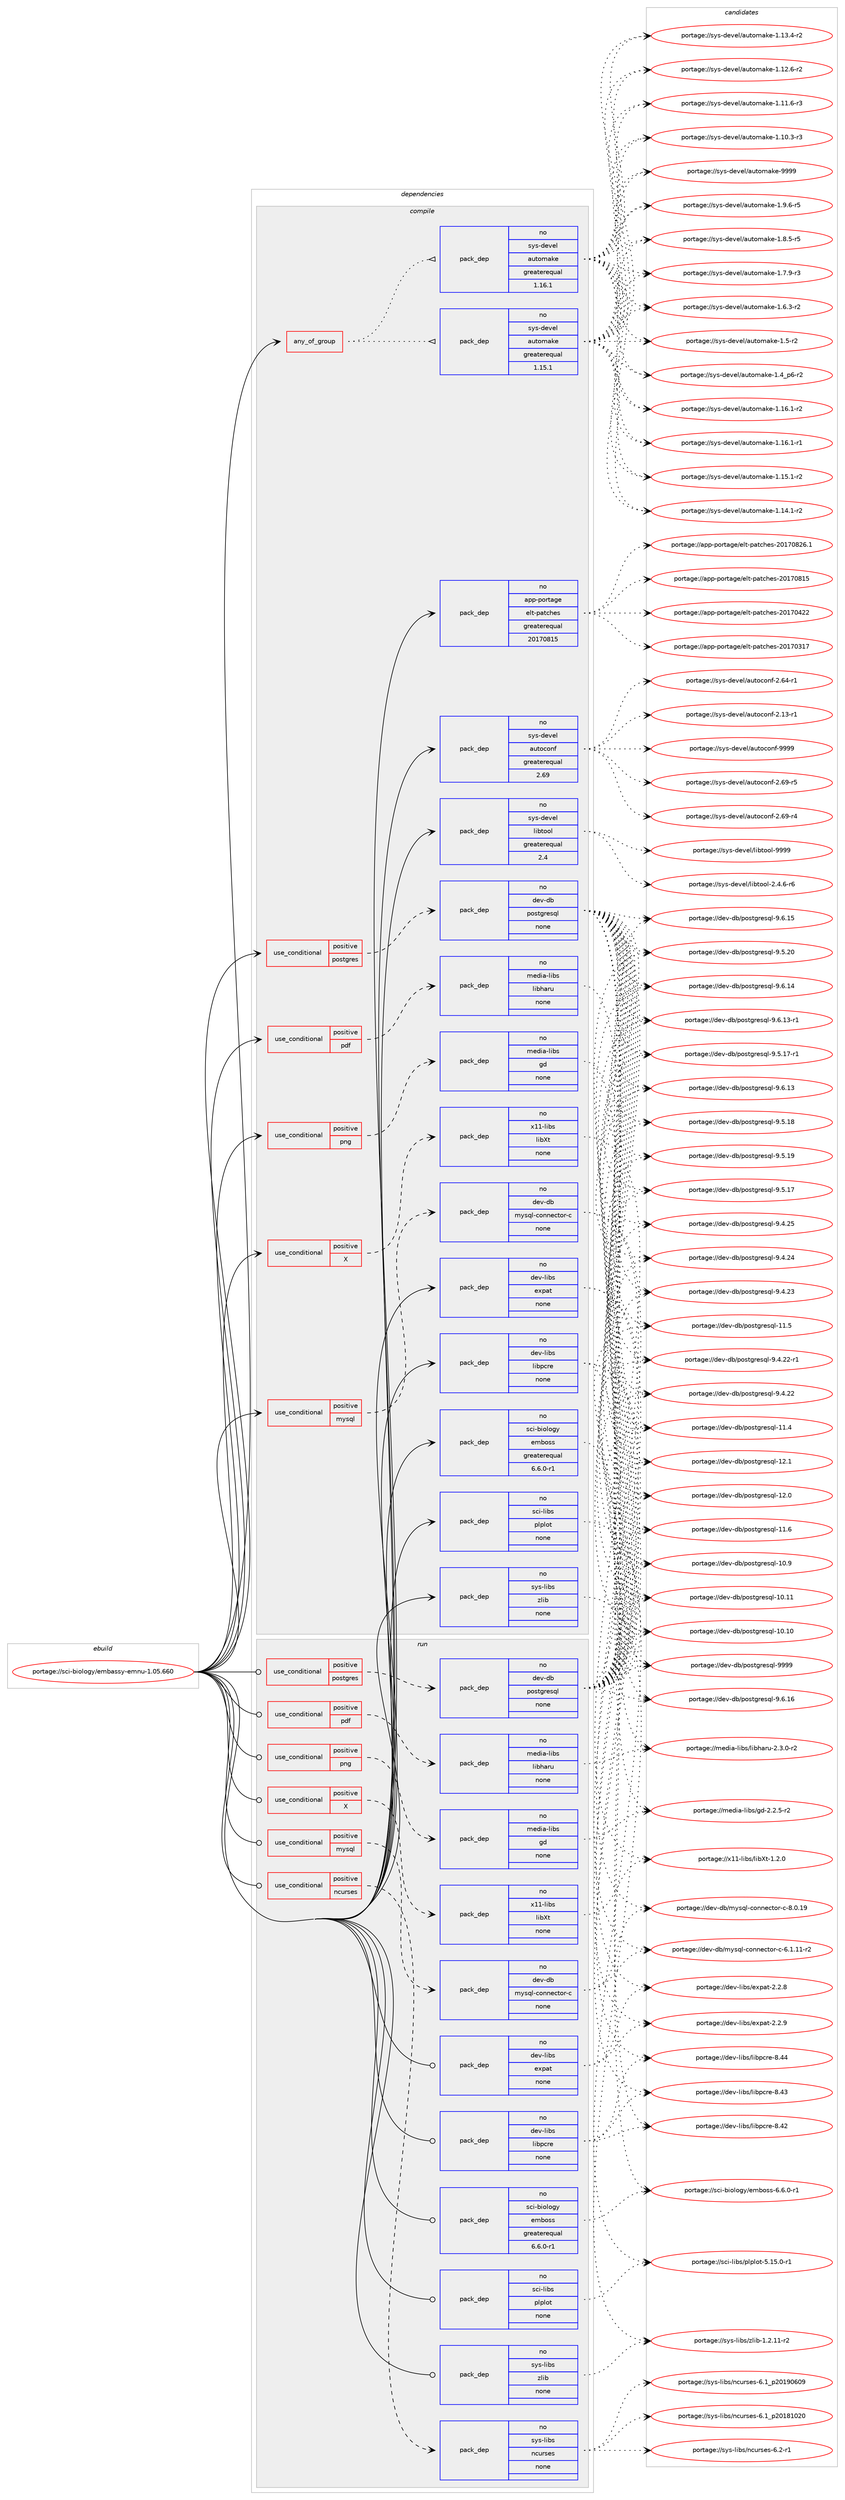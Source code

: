 digraph prolog {

# *************
# Graph options
# *************

newrank=true;
concentrate=true;
compound=true;
graph [rankdir=LR,fontname=Helvetica,fontsize=10,ranksep=1.5];#, ranksep=2.5, nodesep=0.2];
edge  [arrowhead=vee];
node  [fontname=Helvetica,fontsize=10];

# **********
# The ebuild
# **********

subgraph cluster_leftcol {
color=gray;
rank=same;
label=<<i>ebuild</i>>;
id [label="portage://sci-biology/embassy-emnu-1.05.660", color=red, width=4, href="../sci-biology/embassy-emnu-1.05.660.svg"];
}

# ****************
# The dependencies
# ****************

subgraph cluster_midcol {
color=gray;
label=<<i>dependencies</i>>;
subgraph cluster_compile {
fillcolor="#eeeeee";
style=filled;
label=<<i>compile</i>>;
subgraph any1641 {
dependency98978 [label=<<TABLE BORDER="0" CELLBORDER="1" CELLSPACING="0" CELLPADDING="4"><TR><TD CELLPADDING="10">any_of_group</TD></TR></TABLE>>, shape=none, color=red];subgraph pack77294 {
dependency98979 [label=<<TABLE BORDER="0" CELLBORDER="1" CELLSPACING="0" CELLPADDING="4" WIDTH="220"><TR><TD ROWSPAN="6" CELLPADDING="30">pack_dep</TD></TR><TR><TD WIDTH="110">no</TD></TR><TR><TD>sys-devel</TD></TR><TR><TD>automake</TD></TR><TR><TD>greaterequal</TD></TR><TR><TD>1.16.1</TD></TR></TABLE>>, shape=none, color=blue];
}
dependency98978:e -> dependency98979:w [weight=20,style="dotted",arrowhead="oinv"];
subgraph pack77295 {
dependency98980 [label=<<TABLE BORDER="0" CELLBORDER="1" CELLSPACING="0" CELLPADDING="4" WIDTH="220"><TR><TD ROWSPAN="6" CELLPADDING="30">pack_dep</TD></TR><TR><TD WIDTH="110">no</TD></TR><TR><TD>sys-devel</TD></TR><TR><TD>automake</TD></TR><TR><TD>greaterequal</TD></TR><TR><TD>1.15.1</TD></TR></TABLE>>, shape=none, color=blue];
}
dependency98978:e -> dependency98980:w [weight=20,style="dotted",arrowhead="oinv"];
}
id:e -> dependency98978:w [weight=20,style="solid",arrowhead="vee"];
subgraph cond19952 {
dependency98981 [label=<<TABLE BORDER="0" CELLBORDER="1" CELLSPACING="0" CELLPADDING="4"><TR><TD ROWSPAN="3" CELLPADDING="10">use_conditional</TD></TR><TR><TD>positive</TD></TR><TR><TD>X</TD></TR></TABLE>>, shape=none, color=red];
subgraph pack77296 {
dependency98982 [label=<<TABLE BORDER="0" CELLBORDER="1" CELLSPACING="0" CELLPADDING="4" WIDTH="220"><TR><TD ROWSPAN="6" CELLPADDING="30">pack_dep</TD></TR><TR><TD WIDTH="110">no</TD></TR><TR><TD>x11-libs</TD></TR><TR><TD>libXt</TD></TR><TR><TD>none</TD></TR><TR><TD></TD></TR></TABLE>>, shape=none, color=blue];
}
dependency98981:e -> dependency98982:w [weight=20,style="dashed",arrowhead="vee"];
}
id:e -> dependency98981:w [weight=20,style="solid",arrowhead="vee"];
subgraph cond19953 {
dependency98983 [label=<<TABLE BORDER="0" CELLBORDER="1" CELLSPACING="0" CELLPADDING="4"><TR><TD ROWSPAN="3" CELLPADDING="10">use_conditional</TD></TR><TR><TD>positive</TD></TR><TR><TD>mysql</TD></TR></TABLE>>, shape=none, color=red];
subgraph pack77297 {
dependency98984 [label=<<TABLE BORDER="0" CELLBORDER="1" CELLSPACING="0" CELLPADDING="4" WIDTH="220"><TR><TD ROWSPAN="6" CELLPADDING="30">pack_dep</TD></TR><TR><TD WIDTH="110">no</TD></TR><TR><TD>dev-db</TD></TR><TR><TD>mysql-connector-c</TD></TR><TR><TD>none</TD></TR><TR><TD></TD></TR></TABLE>>, shape=none, color=blue];
}
dependency98983:e -> dependency98984:w [weight=20,style="dashed",arrowhead="vee"];
}
id:e -> dependency98983:w [weight=20,style="solid",arrowhead="vee"];
subgraph cond19954 {
dependency98985 [label=<<TABLE BORDER="0" CELLBORDER="1" CELLSPACING="0" CELLPADDING="4"><TR><TD ROWSPAN="3" CELLPADDING="10">use_conditional</TD></TR><TR><TD>positive</TD></TR><TR><TD>pdf</TD></TR></TABLE>>, shape=none, color=red];
subgraph pack77298 {
dependency98986 [label=<<TABLE BORDER="0" CELLBORDER="1" CELLSPACING="0" CELLPADDING="4" WIDTH="220"><TR><TD ROWSPAN="6" CELLPADDING="30">pack_dep</TD></TR><TR><TD WIDTH="110">no</TD></TR><TR><TD>media-libs</TD></TR><TR><TD>libharu</TD></TR><TR><TD>none</TD></TR><TR><TD></TD></TR></TABLE>>, shape=none, color=blue];
}
dependency98985:e -> dependency98986:w [weight=20,style="dashed",arrowhead="vee"];
}
id:e -> dependency98985:w [weight=20,style="solid",arrowhead="vee"];
subgraph cond19955 {
dependency98987 [label=<<TABLE BORDER="0" CELLBORDER="1" CELLSPACING="0" CELLPADDING="4"><TR><TD ROWSPAN="3" CELLPADDING="10">use_conditional</TD></TR><TR><TD>positive</TD></TR><TR><TD>png</TD></TR></TABLE>>, shape=none, color=red];
subgraph pack77299 {
dependency98988 [label=<<TABLE BORDER="0" CELLBORDER="1" CELLSPACING="0" CELLPADDING="4" WIDTH="220"><TR><TD ROWSPAN="6" CELLPADDING="30">pack_dep</TD></TR><TR><TD WIDTH="110">no</TD></TR><TR><TD>media-libs</TD></TR><TR><TD>gd</TD></TR><TR><TD>none</TD></TR><TR><TD></TD></TR></TABLE>>, shape=none, color=blue];
}
dependency98987:e -> dependency98988:w [weight=20,style="dashed",arrowhead="vee"];
}
id:e -> dependency98987:w [weight=20,style="solid",arrowhead="vee"];
subgraph cond19956 {
dependency98989 [label=<<TABLE BORDER="0" CELLBORDER="1" CELLSPACING="0" CELLPADDING="4"><TR><TD ROWSPAN="3" CELLPADDING="10">use_conditional</TD></TR><TR><TD>positive</TD></TR><TR><TD>postgres</TD></TR></TABLE>>, shape=none, color=red];
subgraph pack77300 {
dependency98990 [label=<<TABLE BORDER="0" CELLBORDER="1" CELLSPACING="0" CELLPADDING="4" WIDTH="220"><TR><TD ROWSPAN="6" CELLPADDING="30">pack_dep</TD></TR><TR><TD WIDTH="110">no</TD></TR><TR><TD>dev-db</TD></TR><TR><TD>postgresql</TD></TR><TR><TD>none</TD></TR><TR><TD></TD></TR></TABLE>>, shape=none, color=blue];
}
dependency98989:e -> dependency98990:w [weight=20,style="dashed",arrowhead="vee"];
}
id:e -> dependency98989:w [weight=20,style="solid",arrowhead="vee"];
subgraph pack77301 {
dependency98991 [label=<<TABLE BORDER="0" CELLBORDER="1" CELLSPACING="0" CELLPADDING="4" WIDTH="220"><TR><TD ROWSPAN="6" CELLPADDING="30">pack_dep</TD></TR><TR><TD WIDTH="110">no</TD></TR><TR><TD>app-portage</TD></TR><TR><TD>elt-patches</TD></TR><TR><TD>greaterequal</TD></TR><TR><TD>20170815</TD></TR></TABLE>>, shape=none, color=blue];
}
id:e -> dependency98991:w [weight=20,style="solid",arrowhead="vee"];
subgraph pack77302 {
dependency98992 [label=<<TABLE BORDER="0" CELLBORDER="1" CELLSPACING="0" CELLPADDING="4" WIDTH="220"><TR><TD ROWSPAN="6" CELLPADDING="30">pack_dep</TD></TR><TR><TD WIDTH="110">no</TD></TR><TR><TD>dev-libs</TD></TR><TR><TD>expat</TD></TR><TR><TD>none</TD></TR><TR><TD></TD></TR></TABLE>>, shape=none, color=blue];
}
id:e -> dependency98992:w [weight=20,style="solid",arrowhead="vee"];
subgraph pack77303 {
dependency98993 [label=<<TABLE BORDER="0" CELLBORDER="1" CELLSPACING="0" CELLPADDING="4" WIDTH="220"><TR><TD ROWSPAN="6" CELLPADDING="30">pack_dep</TD></TR><TR><TD WIDTH="110">no</TD></TR><TR><TD>dev-libs</TD></TR><TR><TD>libpcre</TD></TR><TR><TD>none</TD></TR><TR><TD></TD></TR></TABLE>>, shape=none, color=blue];
}
id:e -> dependency98993:w [weight=20,style="solid",arrowhead="vee"];
subgraph pack77304 {
dependency98994 [label=<<TABLE BORDER="0" CELLBORDER="1" CELLSPACING="0" CELLPADDING="4" WIDTH="220"><TR><TD ROWSPAN="6" CELLPADDING="30">pack_dep</TD></TR><TR><TD WIDTH="110">no</TD></TR><TR><TD>sci-biology</TD></TR><TR><TD>emboss</TD></TR><TR><TD>greaterequal</TD></TR><TR><TD>6.6.0-r1</TD></TR></TABLE>>, shape=none, color=blue];
}
id:e -> dependency98994:w [weight=20,style="solid",arrowhead="vee"];
subgraph pack77305 {
dependency98995 [label=<<TABLE BORDER="0" CELLBORDER="1" CELLSPACING="0" CELLPADDING="4" WIDTH="220"><TR><TD ROWSPAN="6" CELLPADDING="30">pack_dep</TD></TR><TR><TD WIDTH="110">no</TD></TR><TR><TD>sci-libs</TD></TR><TR><TD>plplot</TD></TR><TR><TD>none</TD></TR><TR><TD></TD></TR></TABLE>>, shape=none, color=blue];
}
id:e -> dependency98995:w [weight=20,style="solid",arrowhead="vee"];
subgraph pack77306 {
dependency98996 [label=<<TABLE BORDER="0" CELLBORDER="1" CELLSPACING="0" CELLPADDING="4" WIDTH="220"><TR><TD ROWSPAN="6" CELLPADDING="30">pack_dep</TD></TR><TR><TD WIDTH="110">no</TD></TR><TR><TD>sys-devel</TD></TR><TR><TD>autoconf</TD></TR><TR><TD>greaterequal</TD></TR><TR><TD>2.69</TD></TR></TABLE>>, shape=none, color=blue];
}
id:e -> dependency98996:w [weight=20,style="solid",arrowhead="vee"];
subgraph pack77307 {
dependency98997 [label=<<TABLE BORDER="0" CELLBORDER="1" CELLSPACING="0" CELLPADDING="4" WIDTH="220"><TR><TD ROWSPAN="6" CELLPADDING="30">pack_dep</TD></TR><TR><TD WIDTH="110">no</TD></TR><TR><TD>sys-devel</TD></TR><TR><TD>libtool</TD></TR><TR><TD>greaterequal</TD></TR><TR><TD>2.4</TD></TR></TABLE>>, shape=none, color=blue];
}
id:e -> dependency98997:w [weight=20,style="solid",arrowhead="vee"];
subgraph pack77308 {
dependency98998 [label=<<TABLE BORDER="0" CELLBORDER="1" CELLSPACING="0" CELLPADDING="4" WIDTH="220"><TR><TD ROWSPAN="6" CELLPADDING="30">pack_dep</TD></TR><TR><TD WIDTH="110">no</TD></TR><TR><TD>sys-libs</TD></TR><TR><TD>zlib</TD></TR><TR><TD>none</TD></TR><TR><TD></TD></TR></TABLE>>, shape=none, color=blue];
}
id:e -> dependency98998:w [weight=20,style="solid",arrowhead="vee"];
}
subgraph cluster_compileandrun {
fillcolor="#eeeeee";
style=filled;
label=<<i>compile and run</i>>;
}
subgraph cluster_run {
fillcolor="#eeeeee";
style=filled;
label=<<i>run</i>>;
subgraph cond19957 {
dependency98999 [label=<<TABLE BORDER="0" CELLBORDER="1" CELLSPACING="0" CELLPADDING="4"><TR><TD ROWSPAN="3" CELLPADDING="10">use_conditional</TD></TR><TR><TD>positive</TD></TR><TR><TD>X</TD></TR></TABLE>>, shape=none, color=red];
subgraph pack77309 {
dependency99000 [label=<<TABLE BORDER="0" CELLBORDER="1" CELLSPACING="0" CELLPADDING="4" WIDTH="220"><TR><TD ROWSPAN="6" CELLPADDING="30">pack_dep</TD></TR><TR><TD WIDTH="110">no</TD></TR><TR><TD>x11-libs</TD></TR><TR><TD>libXt</TD></TR><TR><TD>none</TD></TR><TR><TD></TD></TR></TABLE>>, shape=none, color=blue];
}
dependency98999:e -> dependency99000:w [weight=20,style="dashed",arrowhead="vee"];
}
id:e -> dependency98999:w [weight=20,style="solid",arrowhead="odot"];
subgraph cond19958 {
dependency99001 [label=<<TABLE BORDER="0" CELLBORDER="1" CELLSPACING="0" CELLPADDING="4"><TR><TD ROWSPAN="3" CELLPADDING="10">use_conditional</TD></TR><TR><TD>positive</TD></TR><TR><TD>mysql</TD></TR></TABLE>>, shape=none, color=red];
subgraph pack77310 {
dependency99002 [label=<<TABLE BORDER="0" CELLBORDER="1" CELLSPACING="0" CELLPADDING="4" WIDTH="220"><TR><TD ROWSPAN="6" CELLPADDING="30">pack_dep</TD></TR><TR><TD WIDTH="110">no</TD></TR><TR><TD>dev-db</TD></TR><TR><TD>mysql-connector-c</TD></TR><TR><TD>none</TD></TR><TR><TD></TD></TR></TABLE>>, shape=none, color=blue];
}
dependency99001:e -> dependency99002:w [weight=20,style="dashed",arrowhead="vee"];
}
id:e -> dependency99001:w [weight=20,style="solid",arrowhead="odot"];
subgraph cond19959 {
dependency99003 [label=<<TABLE BORDER="0" CELLBORDER="1" CELLSPACING="0" CELLPADDING="4"><TR><TD ROWSPAN="3" CELLPADDING="10">use_conditional</TD></TR><TR><TD>positive</TD></TR><TR><TD>ncurses</TD></TR></TABLE>>, shape=none, color=red];
subgraph pack77311 {
dependency99004 [label=<<TABLE BORDER="0" CELLBORDER="1" CELLSPACING="0" CELLPADDING="4" WIDTH="220"><TR><TD ROWSPAN="6" CELLPADDING="30">pack_dep</TD></TR><TR><TD WIDTH="110">no</TD></TR><TR><TD>sys-libs</TD></TR><TR><TD>ncurses</TD></TR><TR><TD>none</TD></TR><TR><TD></TD></TR></TABLE>>, shape=none, color=blue];
}
dependency99003:e -> dependency99004:w [weight=20,style="dashed",arrowhead="vee"];
}
id:e -> dependency99003:w [weight=20,style="solid",arrowhead="odot"];
subgraph cond19960 {
dependency99005 [label=<<TABLE BORDER="0" CELLBORDER="1" CELLSPACING="0" CELLPADDING="4"><TR><TD ROWSPAN="3" CELLPADDING="10">use_conditional</TD></TR><TR><TD>positive</TD></TR><TR><TD>pdf</TD></TR></TABLE>>, shape=none, color=red];
subgraph pack77312 {
dependency99006 [label=<<TABLE BORDER="0" CELLBORDER="1" CELLSPACING="0" CELLPADDING="4" WIDTH="220"><TR><TD ROWSPAN="6" CELLPADDING="30">pack_dep</TD></TR><TR><TD WIDTH="110">no</TD></TR><TR><TD>media-libs</TD></TR><TR><TD>libharu</TD></TR><TR><TD>none</TD></TR><TR><TD></TD></TR></TABLE>>, shape=none, color=blue];
}
dependency99005:e -> dependency99006:w [weight=20,style="dashed",arrowhead="vee"];
}
id:e -> dependency99005:w [weight=20,style="solid",arrowhead="odot"];
subgraph cond19961 {
dependency99007 [label=<<TABLE BORDER="0" CELLBORDER="1" CELLSPACING="0" CELLPADDING="4"><TR><TD ROWSPAN="3" CELLPADDING="10">use_conditional</TD></TR><TR><TD>positive</TD></TR><TR><TD>png</TD></TR></TABLE>>, shape=none, color=red];
subgraph pack77313 {
dependency99008 [label=<<TABLE BORDER="0" CELLBORDER="1" CELLSPACING="0" CELLPADDING="4" WIDTH="220"><TR><TD ROWSPAN="6" CELLPADDING="30">pack_dep</TD></TR><TR><TD WIDTH="110">no</TD></TR><TR><TD>media-libs</TD></TR><TR><TD>gd</TD></TR><TR><TD>none</TD></TR><TR><TD></TD></TR></TABLE>>, shape=none, color=blue];
}
dependency99007:e -> dependency99008:w [weight=20,style="dashed",arrowhead="vee"];
}
id:e -> dependency99007:w [weight=20,style="solid",arrowhead="odot"];
subgraph cond19962 {
dependency99009 [label=<<TABLE BORDER="0" CELLBORDER="1" CELLSPACING="0" CELLPADDING="4"><TR><TD ROWSPAN="3" CELLPADDING="10">use_conditional</TD></TR><TR><TD>positive</TD></TR><TR><TD>postgres</TD></TR></TABLE>>, shape=none, color=red];
subgraph pack77314 {
dependency99010 [label=<<TABLE BORDER="0" CELLBORDER="1" CELLSPACING="0" CELLPADDING="4" WIDTH="220"><TR><TD ROWSPAN="6" CELLPADDING="30">pack_dep</TD></TR><TR><TD WIDTH="110">no</TD></TR><TR><TD>dev-db</TD></TR><TR><TD>postgresql</TD></TR><TR><TD>none</TD></TR><TR><TD></TD></TR></TABLE>>, shape=none, color=blue];
}
dependency99009:e -> dependency99010:w [weight=20,style="dashed",arrowhead="vee"];
}
id:e -> dependency99009:w [weight=20,style="solid",arrowhead="odot"];
subgraph pack77315 {
dependency99011 [label=<<TABLE BORDER="0" CELLBORDER="1" CELLSPACING="0" CELLPADDING="4" WIDTH="220"><TR><TD ROWSPAN="6" CELLPADDING="30">pack_dep</TD></TR><TR><TD WIDTH="110">no</TD></TR><TR><TD>dev-libs</TD></TR><TR><TD>expat</TD></TR><TR><TD>none</TD></TR><TR><TD></TD></TR></TABLE>>, shape=none, color=blue];
}
id:e -> dependency99011:w [weight=20,style="solid",arrowhead="odot"];
subgraph pack77316 {
dependency99012 [label=<<TABLE BORDER="0" CELLBORDER="1" CELLSPACING="0" CELLPADDING="4" WIDTH="220"><TR><TD ROWSPAN="6" CELLPADDING="30">pack_dep</TD></TR><TR><TD WIDTH="110">no</TD></TR><TR><TD>dev-libs</TD></TR><TR><TD>libpcre</TD></TR><TR><TD>none</TD></TR><TR><TD></TD></TR></TABLE>>, shape=none, color=blue];
}
id:e -> dependency99012:w [weight=20,style="solid",arrowhead="odot"];
subgraph pack77317 {
dependency99013 [label=<<TABLE BORDER="0" CELLBORDER="1" CELLSPACING="0" CELLPADDING="4" WIDTH="220"><TR><TD ROWSPAN="6" CELLPADDING="30">pack_dep</TD></TR><TR><TD WIDTH="110">no</TD></TR><TR><TD>sci-biology</TD></TR><TR><TD>emboss</TD></TR><TR><TD>greaterequal</TD></TR><TR><TD>6.6.0-r1</TD></TR></TABLE>>, shape=none, color=blue];
}
id:e -> dependency99013:w [weight=20,style="solid",arrowhead="odot"];
subgraph pack77318 {
dependency99014 [label=<<TABLE BORDER="0" CELLBORDER="1" CELLSPACING="0" CELLPADDING="4" WIDTH="220"><TR><TD ROWSPAN="6" CELLPADDING="30">pack_dep</TD></TR><TR><TD WIDTH="110">no</TD></TR><TR><TD>sci-libs</TD></TR><TR><TD>plplot</TD></TR><TR><TD>none</TD></TR><TR><TD></TD></TR></TABLE>>, shape=none, color=blue];
}
id:e -> dependency99014:w [weight=20,style="solid",arrowhead="odot"];
subgraph pack77319 {
dependency99015 [label=<<TABLE BORDER="0" CELLBORDER="1" CELLSPACING="0" CELLPADDING="4" WIDTH="220"><TR><TD ROWSPAN="6" CELLPADDING="30">pack_dep</TD></TR><TR><TD WIDTH="110">no</TD></TR><TR><TD>sys-libs</TD></TR><TR><TD>zlib</TD></TR><TR><TD>none</TD></TR><TR><TD></TD></TR></TABLE>>, shape=none, color=blue];
}
id:e -> dependency99015:w [weight=20,style="solid",arrowhead="odot"];
}
}

# **************
# The candidates
# **************

subgraph cluster_choices {
rank=same;
color=gray;
label=<<i>candidates</i>>;

subgraph choice77294 {
color=black;
nodesep=1;
choice115121115451001011181011084797117116111109971071014557575757 [label="portage://sys-devel/automake-9999", color=red, width=4,href="../sys-devel/automake-9999.svg"];
choice115121115451001011181011084797117116111109971071014549465746544511453 [label="portage://sys-devel/automake-1.9.6-r5", color=red, width=4,href="../sys-devel/automake-1.9.6-r5.svg"];
choice115121115451001011181011084797117116111109971071014549465646534511453 [label="portage://sys-devel/automake-1.8.5-r5", color=red, width=4,href="../sys-devel/automake-1.8.5-r5.svg"];
choice115121115451001011181011084797117116111109971071014549465546574511451 [label="portage://sys-devel/automake-1.7.9-r3", color=red, width=4,href="../sys-devel/automake-1.7.9-r3.svg"];
choice115121115451001011181011084797117116111109971071014549465446514511450 [label="portage://sys-devel/automake-1.6.3-r2", color=red, width=4,href="../sys-devel/automake-1.6.3-r2.svg"];
choice11512111545100101118101108479711711611110997107101454946534511450 [label="portage://sys-devel/automake-1.5-r2", color=red, width=4,href="../sys-devel/automake-1.5-r2.svg"];
choice115121115451001011181011084797117116111109971071014549465295112544511450 [label="portage://sys-devel/automake-1.4_p6-r2", color=red, width=4,href="../sys-devel/automake-1.4_p6-r2.svg"];
choice11512111545100101118101108479711711611110997107101454946495446494511450 [label="portage://sys-devel/automake-1.16.1-r2", color=red, width=4,href="../sys-devel/automake-1.16.1-r2.svg"];
choice11512111545100101118101108479711711611110997107101454946495446494511449 [label="portage://sys-devel/automake-1.16.1-r1", color=red, width=4,href="../sys-devel/automake-1.16.1-r1.svg"];
choice11512111545100101118101108479711711611110997107101454946495346494511450 [label="portage://sys-devel/automake-1.15.1-r2", color=red, width=4,href="../sys-devel/automake-1.15.1-r2.svg"];
choice11512111545100101118101108479711711611110997107101454946495246494511450 [label="portage://sys-devel/automake-1.14.1-r2", color=red, width=4,href="../sys-devel/automake-1.14.1-r2.svg"];
choice11512111545100101118101108479711711611110997107101454946495146524511450 [label="portage://sys-devel/automake-1.13.4-r2", color=red, width=4,href="../sys-devel/automake-1.13.4-r2.svg"];
choice11512111545100101118101108479711711611110997107101454946495046544511450 [label="portage://sys-devel/automake-1.12.6-r2", color=red, width=4,href="../sys-devel/automake-1.12.6-r2.svg"];
choice11512111545100101118101108479711711611110997107101454946494946544511451 [label="portage://sys-devel/automake-1.11.6-r3", color=red, width=4,href="../sys-devel/automake-1.11.6-r3.svg"];
choice11512111545100101118101108479711711611110997107101454946494846514511451 [label="portage://sys-devel/automake-1.10.3-r3", color=red, width=4,href="../sys-devel/automake-1.10.3-r3.svg"];
dependency98979:e -> choice115121115451001011181011084797117116111109971071014557575757:w [style=dotted,weight="100"];
dependency98979:e -> choice115121115451001011181011084797117116111109971071014549465746544511453:w [style=dotted,weight="100"];
dependency98979:e -> choice115121115451001011181011084797117116111109971071014549465646534511453:w [style=dotted,weight="100"];
dependency98979:e -> choice115121115451001011181011084797117116111109971071014549465546574511451:w [style=dotted,weight="100"];
dependency98979:e -> choice115121115451001011181011084797117116111109971071014549465446514511450:w [style=dotted,weight="100"];
dependency98979:e -> choice11512111545100101118101108479711711611110997107101454946534511450:w [style=dotted,weight="100"];
dependency98979:e -> choice115121115451001011181011084797117116111109971071014549465295112544511450:w [style=dotted,weight="100"];
dependency98979:e -> choice11512111545100101118101108479711711611110997107101454946495446494511450:w [style=dotted,weight="100"];
dependency98979:e -> choice11512111545100101118101108479711711611110997107101454946495446494511449:w [style=dotted,weight="100"];
dependency98979:e -> choice11512111545100101118101108479711711611110997107101454946495346494511450:w [style=dotted,weight="100"];
dependency98979:e -> choice11512111545100101118101108479711711611110997107101454946495246494511450:w [style=dotted,weight="100"];
dependency98979:e -> choice11512111545100101118101108479711711611110997107101454946495146524511450:w [style=dotted,weight="100"];
dependency98979:e -> choice11512111545100101118101108479711711611110997107101454946495046544511450:w [style=dotted,weight="100"];
dependency98979:e -> choice11512111545100101118101108479711711611110997107101454946494946544511451:w [style=dotted,weight="100"];
dependency98979:e -> choice11512111545100101118101108479711711611110997107101454946494846514511451:w [style=dotted,weight="100"];
}
subgraph choice77295 {
color=black;
nodesep=1;
choice115121115451001011181011084797117116111109971071014557575757 [label="portage://sys-devel/automake-9999", color=red, width=4,href="../sys-devel/automake-9999.svg"];
choice115121115451001011181011084797117116111109971071014549465746544511453 [label="portage://sys-devel/automake-1.9.6-r5", color=red, width=4,href="../sys-devel/automake-1.9.6-r5.svg"];
choice115121115451001011181011084797117116111109971071014549465646534511453 [label="portage://sys-devel/automake-1.8.5-r5", color=red, width=4,href="../sys-devel/automake-1.8.5-r5.svg"];
choice115121115451001011181011084797117116111109971071014549465546574511451 [label="portage://sys-devel/automake-1.7.9-r3", color=red, width=4,href="../sys-devel/automake-1.7.9-r3.svg"];
choice115121115451001011181011084797117116111109971071014549465446514511450 [label="portage://sys-devel/automake-1.6.3-r2", color=red, width=4,href="../sys-devel/automake-1.6.3-r2.svg"];
choice11512111545100101118101108479711711611110997107101454946534511450 [label="portage://sys-devel/automake-1.5-r2", color=red, width=4,href="../sys-devel/automake-1.5-r2.svg"];
choice115121115451001011181011084797117116111109971071014549465295112544511450 [label="portage://sys-devel/automake-1.4_p6-r2", color=red, width=4,href="../sys-devel/automake-1.4_p6-r2.svg"];
choice11512111545100101118101108479711711611110997107101454946495446494511450 [label="portage://sys-devel/automake-1.16.1-r2", color=red, width=4,href="../sys-devel/automake-1.16.1-r2.svg"];
choice11512111545100101118101108479711711611110997107101454946495446494511449 [label="portage://sys-devel/automake-1.16.1-r1", color=red, width=4,href="../sys-devel/automake-1.16.1-r1.svg"];
choice11512111545100101118101108479711711611110997107101454946495346494511450 [label="portage://sys-devel/automake-1.15.1-r2", color=red, width=4,href="../sys-devel/automake-1.15.1-r2.svg"];
choice11512111545100101118101108479711711611110997107101454946495246494511450 [label="portage://sys-devel/automake-1.14.1-r2", color=red, width=4,href="../sys-devel/automake-1.14.1-r2.svg"];
choice11512111545100101118101108479711711611110997107101454946495146524511450 [label="portage://sys-devel/automake-1.13.4-r2", color=red, width=4,href="../sys-devel/automake-1.13.4-r2.svg"];
choice11512111545100101118101108479711711611110997107101454946495046544511450 [label="portage://sys-devel/automake-1.12.6-r2", color=red, width=4,href="../sys-devel/automake-1.12.6-r2.svg"];
choice11512111545100101118101108479711711611110997107101454946494946544511451 [label="portage://sys-devel/automake-1.11.6-r3", color=red, width=4,href="../sys-devel/automake-1.11.6-r3.svg"];
choice11512111545100101118101108479711711611110997107101454946494846514511451 [label="portage://sys-devel/automake-1.10.3-r3", color=red, width=4,href="../sys-devel/automake-1.10.3-r3.svg"];
dependency98980:e -> choice115121115451001011181011084797117116111109971071014557575757:w [style=dotted,weight="100"];
dependency98980:e -> choice115121115451001011181011084797117116111109971071014549465746544511453:w [style=dotted,weight="100"];
dependency98980:e -> choice115121115451001011181011084797117116111109971071014549465646534511453:w [style=dotted,weight="100"];
dependency98980:e -> choice115121115451001011181011084797117116111109971071014549465546574511451:w [style=dotted,weight="100"];
dependency98980:e -> choice115121115451001011181011084797117116111109971071014549465446514511450:w [style=dotted,weight="100"];
dependency98980:e -> choice11512111545100101118101108479711711611110997107101454946534511450:w [style=dotted,weight="100"];
dependency98980:e -> choice115121115451001011181011084797117116111109971071014549465295112544511450:w [style=dotted,weight="100"];
dependency98980:e -> choice11512111545100101118101108479711711611110997107101454946495446494511450:w [style=dotted,weight="100"];
dependency98980:e -> choice11512111545100101118101108479711711611110997107101454946495446494511449:w [style=dotted,weight="100"];
dependency98980:e -> choice11512111545100101118101108479711711611110997107101454946495346494511450:w [style=dotted,weight="100"];
dependency98980:e -> choice11512111545100101118101108479711711611110997107101454946495246494511450:w [style=dotted,weight="100"];
dependency98980:e -> choice11512111545100101118101108479711711611110997107101454946495146524511450:w [style=dotted,weight="100"];
dependency98980:e -> choice11512111545100101118101108479711711611110997107101454946495046544511450:w [style=dotted,weight="100"];
dependency98980:e -> choice11512111545100101118101108479711711611110997107101454946494946544511451:w [style=dotted,weight="100"];
dependency98980:e -> choice11512111545100101118101108479711711611110997107101454946494846514511451:w [style=dotted,weight="100"];
}
subgraph choice77296 {
color=black;
nodesep=1;
choice12049494510810598115471081059888116454946504648 [label="portage://x11-libs/libXt-1.2.0", color=red, width=4,href="../x11-libs/libXt-1.2.0.svg"];
dependency98982:e -> choice12049494510810598115471081059888116454946504648:w [style=dotted,weight="100"];
}
subgraph choice77297 {
color=black;
nodesep=1;
choice100101118451009847109121115113108459911111011010199116111114459945564648464957 [label="portage://dev-db/mysql-connector-c-8.0.19", color=red, width=4,href="../dev-db/mysql-connector-c-8.0.19.svg"];
choice1001011184510098471091211151131084599111110110101991161111144599455446494649494511450 [label="portage://dev-db/mysql-connector-c-6.1.11-r2", color=red, width=4,href="../dev-db/mysql-connector-c-6.1.11-r2.svg"];
dependency98984:e -> choice100101118451009847109121115113108459911111011010199116111114459945564648464957:w [style=dotted,weight="100"];
dependency98984:e -> choice1001011184510098471091211151131084599111110110101991161111144599455446494649494511450:w [style=dotted,weight="100"];
}
subgraph choice77298 {
color=black;
nodesep=1;
choice1091011001059745108105981154710810598104971141174550465146484511450 [label="portage://media-libs/libharu-2.3.0-r2", color=red, width=4,href="../media-libs/libharu-2.3.0-r2.svg"];
dependency98986:e -> choice1091011001059745108105981154710810598104971141174550465146484511450:w [style=dotted,weight="100"];
}
subgraph choice77299 {
color=black;
nodesep=1;
choice109101100105974510810598115471031004550465046534511450 [label="portage://media-libs/gd-2.2.5-r2", color=red, width=4,href="../media-libs/gd-2.2.5-r2.svg"];
dependency98988:e -> choice109101100105974510810598115471031004550465046534511450:w [style=dotted,weight="100"];
}
subgraph choice77300 {
color=black;
nodesep=1;
choice1001011184510098471121111151161031141011151131084557575757 [label="portage://dev-db/postgresql-9999", color=red, width=4,href="../dev-db/postgresql-9999.svg"];
choice10010111845100984711211111511610311410111511310845574654464954 [label="portage://dev-db/postgresql-9.6.16", color=red, width=4,href="../dev-db/postgresql-9.6.16.svg"];
choice10010111845100984711211111511610311410111511310845574654464953 [label="portage://dev-db/postgresql-9.6.15", color=red, width=4,href="../dev-db/postgresql-9.6.15.svg"];
choice10010111845100984711211111511610311410111511310845574654464952 [label="portage://dev-db/postgresql-9.6.14", color=red, width=4,href="../dev-db/postgresql-9.6.14.svg"];
choice100101118451009847112111115116103114101115113108455746544649514511449 [label="portage://dev-db/postgresql-9.6.13-r1", color=red, width=4,href="../dev-db/postgresql-9.6.13-r1.svg"];
choice10010111845100984711211111511610311410111511310845574654464951 [label="portage://dev-db/postgresql-9.6.13", color=red, width=4,href="../dev-db/postgresql-9.6.13.svg"];
choice10010111845100984711211111511610311410111511310845574653465048 [label="portage://dev-db/postgresql-9.5.20", color=red, width=4,href="../dev-db/postgresql-9.5.20.svg"];
choice10010111845100984711211111511610311410111511310845574653464957 [label="portage://dev-db/postgresql-9.5.19", color=red, width=4,href="../dev-db/postgresql-9.5.19.svg"];
choice10010111845100984711211111511610311410111511310845574653464956 [label="portage://dev-db/postgresql-9.5.18", color=red, width=4,href="../dev-db/postgresql-9.5.18.svg"];
choice100101118451009847112111115116103114101115113108455746534649554511449 [label="portage://dev-db/postgresql-9.5.17-r1", color=red, width=4,href="../dev-db/postgresql-9.5.17-r1.svg"];
choice10010111845100984711211111511610311410111511310845574653464955 [label="portage://dev-db/postgresql-9.5.17", color=red, width=4,href="../dev-db/postgresql-9.5.17.svg"];
choice10010111845100984711211111511610311410111511310845574652465053 [label="portage://dev-db/postgresql-9.4.25", color=red, width=4,href="../dev-db/postgresql-9.4.25.svg"];
choice10010111845100984711211111511610311410111511310845574652465052 [label="portage://dev-db/postgresql-9.4.24", color=red, width=4,href="../dev-db/postgresql-9.4.24.svg"];
choice10010111845100984711211111511610311410111511310845574652465051 [label="portage://dev-db/postgresql-9.4.23", color=red, width=4,href="../dev-db/postgresql-9.4.23.svg"];
choice100101118451009847112111115116103114101115113108455746524650504511449 [label="portage://dev-db/postgresql-9.4.22-r1", color=red, width=4,href="../dev-db/postgresql-9.4.22-r1.svg"];
choice10010111845100984711211111511610311410111511310845574652465050 [label="portage://dev-db/postgresql-9.4.22", color=red, width=4,href="../dev-db/postgresql-9.4.22.svg"];
choice1001011184510098471121111151161031141011151131084549504649 [label="portage://dev-db/postgresql-12.1", color=red, width=4,href="../dev-db/postgresql-12.1.svg"];
choice1001011184510098471121111151161031141011151131084549504648 [label="portage://dev-db/postgresql-12.0", color=red, width=4,href="../dev-db/postgresql-12.0.svg"];
choice1001011184510098471121111151161031141011151131084549494654 [label="portage://dev-db/postgresql-11.6", color=red, width=4,href="../dev-db/postgresql-11.6.svg"];
choice1001011184510098471121111151161031141011151131084549494653 [label="portage://dev-db/postgresql-11.5", color=red, width=4,href="../dev-db/postgresql-11.5.svg"];
choice1001011184510098471121111151161031141011151131084549494652 [label="portage://dev-db/postgresql-11.4", color=red, width=4,href="../dev-db/postgresql-11.4.svg"];
choice1001011184510098471121111151161031141011151131084549484657 [label="portage://dev-db/postgresql-10.9", color=red, width=4,href="../dev-db/postgresql-10.9.svg"];
choice100101118451009847112111115116103114101115113108454948464949 [label="portage://dev-db/postgresql-10.11", color=red, width=4,href="../dev-db/postgresql-10.11.svg"];
choice100101118451009847112111115116103114101115113108454948464948 [label="portage://dev-db/postgresql-10.10", color=red, width=4,href="../dev-db/postgresql-10.10.svg"];
dependency98990:e -> choice1001011184510098471121111151161031141011151131084557575757:w [style=dotted,weight="100"];
dependency98990:e -> choice10010111845100984711211111511610311410111511310845574654464954:w [style=dotted,weight="100"];
dependency98990:e -> choice10010111845100984711211111511610311410111511310845574654464953:w [style=dotted,weight="100"];
dependency98990:e -> choice10010111845100984711211111511610311410111511310845574654464952:w [style=dotted,weight="100"];
dependency98990:e -> choice100101118451009847112111115116103114101115113108455746544649514511449:w [style=dotted,weight="100"];
dependency98990:e -> choice10010111845100984711211111511610311410111511310845574654464951:w [style=dotted,weight="100"];
dependency98990:e -> choice10010111845100984711211111511610311410111511310845574653465048:w [style=dotted,weight="100"];
dependency98990:e -> choice10010111845100984711211111511610311410111511310845574653464957:w [style=dotted,weight="100"];
dependency98990:e -> choice10010111845100984711211111511610311410111511310845574653464956:w [style=dotted,weight="100"];
dependency98990:e -> choice100101118451009847112111115116103114101115113108455746534649554511449:w [style=dotted,weight="100"];
dependency98990:e -> choice10010111845100984711211111511610311410111511310845574653464955:w [style=dotted,weight="100"];
dependency98990:e -> choice10010111845100984711211111511610311410111511310845574652465053:w [style=dotted,weight="100"];
dependency98990:e -> choice10010111845100984711211111511610311410111511310845574652465052:w [style=dotted,weight="100"];
dependency98990:e -> choice10010111845100984711211111511610311410111511310845574652465051:w [style=dotted,weight="100"];
dependency98990:e -> choice100101118451009847112111115116103114101115113108455746524650504511449:w [style=dotted,weight="100"];
dependency98990:e -> choice10010111845100984711211111511610311410111511310845574652465050:w [style=dotted,weight="100"];
dependency98990:e -> choice1001011184510098471121111151161031141011151131084549504649:w [style=dotted,weight="100"];
dependency98990:e -> choice1001011184510098471121111151161031141011151131084549504648:w [style=dotted,weight="100"];
dependency98990:e -> choice1001011184510098471121111151161031141011151131084549494654:w [style=dotted,weight="100"];
dependency98990:e -> choice1001011184510098471121111151161031141011151131084549494653:w [style=dotted,weight="100"];
dependency98990:e -> choice1001011184510098471121111151161031141011151131084549494652:w [style=dotted,weight="100"];
dependency98990:e -> choice1001011184510098471121111151161031141011151131084549484657:w [style=dotted,weight="100"];
dependency98990:e -> choice100101118451009847112111115116103114101115113108454948464949:w [style=dotted,weight="100"];
dependency98990:e -> choice100101118451009847112111115116103114101115113108454948464948:w [style=dotted,weight="100"];
}
subgraph choice77301 {
color=black;
nodesep=1;
choice971121124511211111411697103101471011081164511297116991041011154550484955485650544649 [label="portage://app-portage/elt-patches-20170826.1", color=red, width=4,href="../app-portage/elt-patches-20170826.1.svg"];
choice97112112451121111141169710310147101108116451129711699104101115455048495548564953 [label="portage://app-portage/elt-patches-20170815", color=red, width=4,href="../app-portage/elt-patches-20170815.svg"];
choice97112112451121111141169710310147101108116451129711699104101115455048495548525050 [label="portage://app-portage/elt-patches-20170422", color=red, width=4,href="../app-portage/elt-patches-20170422.svg"];
choice97112112451121111141169710310147101108116451129711699104101115455048495548514955 [label="portage://app-portage/elt-patches-20170317", color=red, width=4,href="../app-portage/elt-patches-20170317.svg"];
dependency98991:e -> choice971121124511211111411697103101471011081164511297116991041011154550484955485650544649:w [style=dotted,weight="100"];
dependency98991:e -> choice97112112451121111141169710310147101108116451129711699104101115455048495548564953:w [style=dotted,weight="100"];
dependency98991:e -> choice97112112451121111141169710310147101108116451129711699104101115455048495548525050:w [style=dotted,weight="100"];
dependency98991:e -> choice97112112451121111141169710310147101108116451129711699104101115455048495548514955:w [style=dotted,weight="100"];
}
subgraph choice77302 {
color=black;
nodesep=1;
choice10010111845108105981154710112011297116455046504657 [label="portage://dev-libs/expat-2.2.9", color=red, width=4,href="../dev-libs/expat-2.2.9.svg"];
choice10010111845108105981154710112011297116455046504656 [label="portage://dev-libs/expat-2.2.8", color=red, width=4,href="../dev-libs/expat-2.2.8.svg"];
dependency98992:e -> choice10010111845108105981154710112011297116455046504657:w [style=dotted,weight="100"];
dependency98992:e -> choice10010111845108105981154710112011297116455046504656:w [style=dotted,weight="100"];
}
subgraph choice77303 {
color=black;
nodesep=1;
choice10010111845108105981154710810598112991141014556465252 [label="portage://dev-libs/libpcre-8.44", color=red, width=4,href="../dev-libs/libpcre-8.44.svg"];
choice10010111845108105981154710810598112991141014556465251 [label="portage://dev-libs/libpcre-8.43", color=red, width=4,href="../dev-libs/libpcre-8.43.svg"];
choice10010111845108105981154710810598112991141014556465250 [label="portage://dev-libs/libpcre-8.42", color=red, width=4,href="../dev-libs/libpcre-8.42.svg"];
dependency98993:e -> choice10010111845108105981154710810598112991141014556465252:w [style=dotted,weight="100"];
dependency98993:e -> choice10010111845108105981154710810598112991141014556465251:w [style=dotted,weight="100"];
dependency98993:e -> choice10010111845108105981154710810598112991141014556465250:w [style=dotted,weight="100"];
}
subgraph choice77304 {
color=black;
nodesep=1;
choice11599105459810511110811110312147101109981111151154554465446484511449 [label="portage://sci-biology/emboss-6.6.0-r1", color=red, width=4,href="../sci-biology/emboss-6.6.0-r1.svg"];
dependency98994:e -> choice11599105459810511110811110312147101109981111151154554465446484511449:w [style=dotted,weight="100"];
}
subgraph choice77305 {
color=black;
nodesep=1;
choice11599105451081059811547112108112108111116455346495346484511449 [label="portage://sci-libs/plplot-5.15.0-r1", color=red, width=4,href="../sci-libs/plplot-5.15.0-r1.svg"];
dependency98995:e -> choice11599105451081059811547112108112108111116455346495346484511449:w [style=dotted,weight="100"];
}
subgraph choice77306 {
color=black;
nodesep=1;
choice115121115451001011181011084797117116111991111101024557575757 [label="portage://sys-devel/autoconf-9999", color=red, width=4,href="../sys-devel/autoconf-9999.svg"];
choice1151211154510010111810110847971171161119911111010245504654574511453 [label="portage://sys-devel/autoconf-2.69-r5", color=red, width=4,href="../sys-devel/autoconf-2.69-r5.svg"];
choice1151211154510010111810110847971171161119911111010245504654574511452 [label="portage://sys-devel/autoconf-2.69-r4", color=red, width=4,href="../sys-devel/autoconf-2.69-r4.svg"];
choice1151211154510010111810110847971171161119911111010245504654524511449 [label="portage://sys-devel/autoconf-2.64-r1", color=red, width=4,href="../sys-devel/autoconf-2.64-r1.svg"];
choice1151211154510010111810110847971171161119911111010245504649514511449 [label="portage://sys-devel/autoconf-2.13-r1", color=red, width=4,href="../sys-devel/autoconf-2.13-r1.svg"];
dependency98996:e -> choice115121115451001011181011084797117116111991111101024557575757:w [style=dotted,weight="100"];
dependency98996:e -> choice1151211154510010111810110847971171161119911111010245504654574511453:w [style=dotted,weight="100"];
dependency98996:e -> choice1151211154510010111810110847971171161119911111010245504654574511452:w [style=dotted,weight="100"];
dependency98996:e -> choice1151211154510010111810110847971171161119911111010245504654524511449:w [style=dotted,weight="100"];
dependency98996:e -> choice1151211154510010111810110847971171161119911111010245504649514511449:w [style=dotted,weight="100"];
}
subgraph choice77307 {
color=black;
nodesep=1;
choice1151211154510010111810110847108105981161111111084557575757 [label="portage://sys-devel/libtool-9999", color=red, width=4,href="../sys-devel/libtool-9999.svg"];
choice1151211154510010111810110847108105981161111111084550465246544511454 [label="portage://sys-devel/libtool-2.4.6-r6", color=red, width=4,href="../sys-devel/libtool-2.4.6-r6.svg"];
dependency98997:e -> choice1151211154510010111810110847108105981161111111084557575757:w [style=dotted,weight="100"];
dependency98997:e -> choice1151211154510010111810110847108105981161111111084550465246544511454:w [style=dotted,weight="100"];
}
subgraph choice77308 {
color=black;
nodesep=1;
choice11512111545108105981154712210810598454946504649494511450 [label="portage://sys-libs/zlib-1.2.11-r2", color=red, width=4,href="../sys-libs/zlib-1.2.11-r2.svg"];
dependency98998:e -> choice11512111545108105981154712210810598454946504649494511450:w [style=dotted,weight="100"];
}
subgraph choice77309 {
color=black;
nodesep=1;
choice12049494510810598115471081059888116454946504648 [label="portage://x11-libs/libXt-1.2.0", color=red, width=4,href="../x11-libs/libXt-1.2.0.svg"];
dependency99000:e -> choice12049494510810598115471081059888116454946504648:w [style=dotted,weight="100"];
}
subgraph choice77310 {
color=black;
nodesep=1;
choice100101118451009847109121115113108459911111011010199116111114459945564648464957 [label="portage://dev-db/mysql-connector-c-8.0.19", color=red, width=4,href="../dev-db/mysql-connector-c-8.0.19.svg"];
choice1001011184510098471091211151131084599111110110101991161111144599455446494649494511450 [label="portage://dev-db/mysql-connector-c-6.1.11-r2", color=red, width=4,href="../dev-db/mysql-connector-c-6.1.11-r2.svg"];
dependency99002:e -> choice100101118451009847109121115113108459911111011010199116111114459945564648464957:w [style=dotted,weight="100"];
dependency99002:e -> choice1001011184510098471091211151131084599111110110101991161111144599455446494649494511450:w [style=dotted,weight="100"];
}
subgraph choice77311 {
color=black;
nodesep=1;
choice11512111545108105981154711099117114115101115455446504511449 [label="portage://sys-libs/ncurses-6.2-r1", color=red, width=4,href="../sys-libs/ncurses-6.2-r1.svg"];
choice1151211154510810598115471109911711411510111545544649951125048495748544857 [label="portage://sys-libs/ncurses-6.1_p20190609", color=red, width=4,href="../sys-libs/ncurses-6.1_p20190609.svg"];
choice1151211154510810598115471109911711411510111545544649951125048495649485048 [label="portage://sys-libs/ncurses-6.1_p20181020", color=red, width=4,href="../sys-libs/ncurses-6.1_p20181020.svg"];
dependency99004:e -> choice11512111545108105981154711099117114115101115455446504511449:w [style=dotted,weight="100"];
dependency99004:e -> choice1151211154510810598115471109911711411510111545544649951125048495748544857:w [style=dotted,weight="100"];
dependency99004:e -> choice1151211154510810598115471109911711411510111545544649951125048495649485048:w [style=dotted,weight="100"];
}
subgraph choice77312 {
color=black;
nodesep=1;
choice1091011001059745108105981154710810598104971141174550465146484511450 [label="portage://media-libs/libharu-2.3.0-r2", color=red, width=4,href="../media-libs/libharu-2.3.0-r2.svg"];
dependency99006:e -> choice1091011001059745108105981154710810598104971141174550465146484511450:w [style=dotted,weight="100"];
}
subgraph choice77313 {
color=black;
nodesep=1;
choice109101100105974510810598115471031004550465046534511450 [label="portage://media-libs/gd-2.2.5-r2", color=red, width=4,href="../media-libs/gd-2.2.5-r2.svg"];
dependency99008:e -> choice109101100105974510810598115471031004550465046534511450:w [style=dotted,weight="100"];
}
subgraph choice77314 {
color=black;
nodesep=1;
choice1001011184510098471121111151161031141011151131084557575757 [label="portage://dev-db/postgresql-9999", color=red, width=4,href="../dev-db/postgresql-9999.svg"];
choice10010111845100984711211111511610311410111511310845574654464954 [label="portage://dev-db/postgresql-9.6.16", color=red, width=4,href="../dev-db/postgresql-9.6.16.svg"];
choice10010111845100984711211111511610311410111511310845574654464953 [label="portage://dev-db/postgresql-9.6.15", color=red, width=4,href="../dev-db/postgresql-9.6.15.svg"];
choice10010111845100984711211111511610311410111511310845574654464952 [label="portage://dev-db/postgresql-9.6.14", color=red, width=4,href="../dev-db/postgresql-9.6.14.svg"];
choice100101118451009847112111115116103114101115113108455746544649514511449 [label="portage://dev-db/postgresql-9.6.13-r1", color=red, width=4,href="../dev-db/postgresql-9.6.13-r1.svg"];
choice10010111845100984711211111511610311410111511310845574654464951 [label="portage://dev-db/postgresql-9.6.13", color=red, width=4,href="../dev-db/postgresql-9.6.13.svg"];
choice10010111845100984711211111511610311410111511310845574653465048 [label="portage://dev-db/postgresql-9.5.20", color=red, width=4,href="../dev-db/postgresql-9.5.20.svg"];
choice10010111845100984711211111511610311410111511310845574653464957 [label="portage://dev-db/postgresql-9.5.19", color=red, width=4,href="../dev-db/postgresql-9.5.19.svg"];
choice10010111845100984711211111511610311410111511310845574653464956 [label="portage://dev-db/postgresql-9.5.18", color=red, width=4,href="../dev-db/postgresql-9.5.18.svg"];
choice100101118451009847112111115116103114101115113108455746534649554511449 [label="portage://dev-db/postgresql-9.5.17-r1", color=red, width=4,href="../dev-db/postgresql-9.5.17-r1.svg"];
choice10010111845100984711211111511610311410111511310845574653464955 [label="portage://dev-db/postgresql-9.5.17", color=red, width=4,href="../dev-db/postgresql-9.5.17.svg"];
choice10010111845100984711211111511610311410111511310845574652465053 [label="portage://dev-db/postgresql-9.4.25", color=red, width=4,href="../dev-db/postgresql-9.4.25.svg"];
choice10010111845100984711211111511610311410111511310845574652465052 [label="portage://dev-db/postgresql-9.4.24", color=red, width=4,href="../dev-db/postgresql-9.4.24.svg"];
choice10010111845100984711211111511610311410111511310845574652465051 [label="portage://dev-db/postgresql-9.4.23", color=red, width=4,href="../dev-db/postgresql-9.4.23.svg"];
choice100101118451009847112111115116103114101115113108455746524650504511449 [label="portage://dev-db/postgresql-9.4.22-r1", color=red, width=4,href="../dev-db/postgresql-9.4.22-r1.svg"];
choice10010111845100984711211111511610311410111511310845574652465050 [label="portage://dev-db/postgresql-9.4.22", color=red, width=4,href="../dev-db/postgresql-9.4.22.svg"];
choice1001011184510098471121111151161031141011151131084549504649 [label="portage://dev-db/postgresql-12.1", color=red, width=4,href="../dev-db/postgresql-12.1.svg"];
choice1001011184510098471121111151161031141011151131084549504648 [label="portage://dev-db/postgresql-12.0", color=red, width=4,href="../dev-db/postgresql-12.0.svg"];
choice1001011184510098471121111151161031141011151131084549494654 [label="portage://dev-db/postgresql-11.6", color=red, width=4,href="../dev-db/postgresql-11.6.svg"];
choice1001011184510098471121111151161031141011151131084549494653 [label="portage://dev-db/postgresql-11.5", color=red, width=4,href="../dev-db/postgresql-11.5.svg"];
choice1001011184510098471121111151161031141011151131084549494652 [label="portage://dev-db/postgresql-11.4", color=red, width=4,href="../dev-db/postgresql-11.4.svg"];
choice1001011184510098471121111151161031141011151131084549484657 [label="portage://dev-db/postgresql-10.9", color=red, width=4,href="../dev-db/postgresql-10.9.svg"];
choice100101118451009847112111115116103114101115113108454948464949 [label="portage://dev-db/postgresql-10.11", color=red, width=4,href="../dev-db/postgresql-10.11.svg"];
choice100101118451009847112111115116103114101115113108454948464948 [label="portage://dev-db/postgresql-10.10", color=red, width=4,href="../dev-db/postgresql-10.10.svg"];
dependency99010:e -> choice1001011184510098471121111151161031141011151131084557575757:w [style=dotted,weight="100"];
dependency99010:e -> choice10010111845100984711211111511610311410111511310845574654464954:w [style=dotted,weight="100"];
dependency99010:e -> choice10010111845100984711211111511610311410111511310845574654464953:w [style=dotted,weight="100"];
dependency99010:e -> choice10010111845100984711211111511610311410111511310845574654464952:w [style=dotted,weight="100"];
dependency99010:e -> choice100101118451009847112111115116103114101115113108455746544649514511449:w [style=dotted,weight="100"];
dependency99010:e -> choice10010111845100984711211111511610311410111511310845574654464951:w [style=dotted,weight="100"];
dependency99010:e -> choice10010111845100984711211111511610311410111511310845574653465048:w [style=dotted,weight="100"];
dependency99010:e -> choice10010111845100984711211111511610311410111511310845574653464957:w [style=dotted,weight="100"];
dependency99010:e -> choice10010111845100984711211111511610311410111511310845574653464956:w [style=dotted,weight="100"];
dependency99010:e -> choice100101118451009847112111115116103114101115113108455746534649554511449:w [style=dotted,weight="100"];
dependency99010:e -> choice10010111845100984711211111511610311410111511310845574653464955:w [style=dotted,weight="100"];
dependency99010:e -> choice10010111845100984711211111511610311410111511310845574652465053:w [style=dotted,weight="100"];
dependency99010:e -> choice10010111845100984711211111511610311410111511310845574652465052:w [style=dotted,weight="100"];
dependency99010:e -> choice10010111845100984711211111511610311410111511310845574652465051:w [style=dotted,weight="100"];
dependency99010:e -> choice100101118451009847112111115116103114101115113108455746524650504511449:w [style=dotted,weight="100"];
dependency99010:e -> choice10010111845100984711211111511610311410111511310845574652465050:w [style=dotted,weight="100"];
dependency99010:e -> choice1001011184510098471121111151161031141011151131084549504649:w [style=dotted,weight="100"];
dependency99010:e -> choice1001011184510098471121111151161031141011151131084549504648:w [style=dotted,weight="100"];
dependency99010:e -> choice1001011184510098471121111151161031141011151131084549494654:w [style=dotted,weight="100"];
dependency99010:e -> choice1001011184510098471121111151161031141011151131084549494653:w [style=dotted,weight="100"];
dependency99010:e -> choice1001011184510098471121111151161031141011151131084549494652:w [style=dotted,weight="100"];
dependency99010:e -> choice1001011184510098471121111151161031141011151131084549484657:w [style=dotted,weight="100"];
dependency99010:e -> choice100101118451009847112111115116103114101115113108454948464949:w [style=dotted,weight="100"];
dependency99010:e -> choice100101118451009847112111115116103114101115113108454948464948:w [style=dotted,weight="100"];
}
subgraph choice77315 {
color=black;
nodesep=1;
choice10010111845108105981154710112011297116455046504657 [label="portage://dev-libs/expat-2.2.9", color=red, width=4,href="../dev-libs/expat-2.2.9.svg"];
choice10010111845108105981154710112011297116455046504656 [label="portage://dev-libs/expat-2.2.8", color=red, width=4,href="../dev-libs/expat-2.2.8.svg"];
dependency99011:e -> choice10010111845108105981154710112011297116455046504657:w [style=dotted,weight="100"];
dependency99011:e -> choice10010111845108105981154710112011297116455046504656:w [style=dotted,weight="100"];
}
subgraph choice77316 {
color=black;
nodesep=1;
choice10010111845108105981154710810598112991141014556465252 [label="portage://dev-libs/libpcre-8.44", color=red, width=4,href="../dev-libs/libpcre-8.44.svg"];
choice10010111845108105981154710810598112991141014556465251 [label="portage://dev-libs/libpcre-8.43", color=red, width=4,href="../dev-libs/libpcre-8.43.svg"];
choice10010111845108105981154710810598112991141014556465250 [label="portage://dev-libs/libpcre-8.42", color=red, width=4,href="../dev-libs/libpcre-8.42.svg"];
dependency99012:e -> choice10010111845108105981154710810598112991141014556465252:w [style=dotted,weight="100"];
dependency99012:e -> choice10010111845108105981154710810598112991141014556465251:w [style=dotted,weight="100"];
dependency99012:e -> choice10010111845108105981154710810598112991141014556465250:w [style=dotted,weight="100"];
}
subgraph choice77317 {
color=black;
nodesep=1;
choice11599105459810511110811110312147101109981111151154554465446484511449 [label="portage://sci-biology/emboss-6.6.0-r1", color=red, width=4,href="../sci-biology/emboss-6.6.0-r1.svg"];
dependency99013:e -> choice11599105459810511110811110312147101109981111151154554465446484511449:w [style=dotted,weight="100"];
}
subgraph choice77318 {
color=black;
nodesep=1;
choice11599105451081059811547112108112108111116455346495346484511449 [label="portage://sci-libs/plplot-5.15.0-r1", color=red, width=4,href="../sci-libs/plplot-5.15.0-r1.svg"];
dependency99014:e -> choice11599105451081059811547112108112108111116455346495346484511449:w [style=dotted,weight="100"];
}
subgraph choice77319 {
color=black;
nodesep=1;
choice11512111545108105981154712210810598454946504649494511450 [label="portage://sys-libs/zlib-1.2.11-r2", color=red, width=4,href="../sys-libs/zlib-1.2.11-r2.svg"];
dependency99015:e -> choice11512111545108105981154712210810598454946504649494511450:w [style=dotted,weight="100"];
}
}

}
